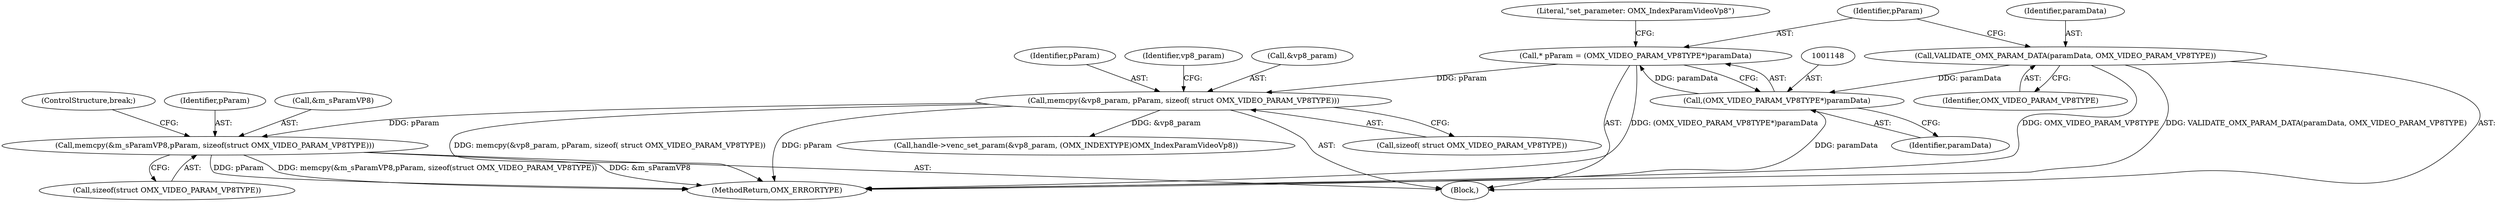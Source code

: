 digraph "0_Android_560ccdb509a7b86186fac0fce1b25bd9a3e6a6e8_7@API" {
"1001190" [label="(Call,memcpy(&m_sParamVP8,pParam, sizeof(struct OMX_VIDEO_PARAM_VP8TYPE)))"];
"1001172" [label="(Call,memcpy(&vp8_param, pParam, sizeof( struct OMX_VIDEO_PARAM_VP8TYPE)))"];
"1001145" [label="(Call,* pParam = (OMX_VIDEO_PARAM_VP8TYPE*)paramData)"];
"1001147" [label="(Call,(OMX_VIDEO_PARAM_VP8TYPE*)paramData)"];
"1001141" [label="(Call,VALIDATE_OMX_PARAM_DATA(paramData, OMX_VIDEO_PARAM_VP8TYPE))"];
"1001175" [label="(Identifier,pParam)"];
"1001146" [label="(Identifier,pParam)"];
"1001182" [label="(Identifier,vp8_param)"];
"1001140" [label="(Block,)"];
"1001180" [label="(Call,handle->venc_set_param(&vp8_param, (OMX_INDEXTYPE)OMX_IndexParamVideoVp8))"];
"1001191" [label="(Call,&m_sParamVP8)"];
"1001196" [label="(ControlStructure,break;)"];
"1001176" [label="(Call,sizeof( struct OMX_VIDEO_PARAM_VP8TYPE))"];
"1001143" [label="(Identifier,OMX_VIDEO_PARAM_VP8TYPE)"];
"1001172" [label="(Call,memcpy(&vp8_param, pParam, sizeof( struct OMX_VIDEO_PARAM_VP8TYPE)))"];
"1001142" [label="(Identifier,paramData)"];
"1001149" [label="(Identifier,paramData)"];
"1001141" [label="(Call,VALIDATE_OMX_PARAM_DATA(paramData, OMX_VIDEO_PARAM_VP8TYPE))"];
"1001152" [label="(Literal,\"set_parameter: OMX_IndexParamVideoVp8\")"];
"1001147" [label="(Call,(OMX_VIDEO_PARAM_VP8TYPE*)paramData)"];
"1001145" [label="(Call,* pParam = (OMX_VIDEO_PARAM_VP8TYPE*)paramData)"];
"1001194" [label="(Call,sizeof(struct OMX_VIDEO_PARAM_VP8TYPE))"];
"1001173" [label="(Call,&vp8_param)"];
"1001190" [label="(Call,memcpy(&m_sParamVP8,pParam, sizeof(struct OMX_VIDEO_PARAM_VP8TYPE)))"];
"1002913" [label="(MethodReturn,OMX_ERRORTYPE)"];
"1001193" [label="(Identifier,pParam)"];
"1001190" -> "1001140"  [label="AST: "];
"1001190" -> "1001194"  [label="CFG: "];
"1001191" -> "1001190"  [label="AST: "];
"1001193" -> "1001190"  [label="AST: "];
"1001194" -> "1001190"  [label="AST: "];
"1001196" -> "1001190"  [label="CFG: "];
"1001190" -> "1002913"  [label="DDG: memcpy(&m_sParamVP8,pParam, sizeof(struct OMX_VIDEO_PARAM_VP8TYPE))"];
"1001190" -> "1002913"  [label="DDG: &m_sParamVP8"];
"1001190" -> "1002913"  [label="DDG: pParam"];
"1001172" -> "1001190"  [label="DDG: pParam"];
"1001172" -> "1001140"  [label="AST: "];
"1001172" -> "1001176"  [label="CFG: "];
"1001173" -> "1001172"  [label="AST: "];
"1001175" -> "1001172"  [label="AST: "];
"1001176" -> "1001172"  [label="AST: "];
"1001182" -> "1001172"  [label="CFG: "];
"1001172" -> "1002913"  [label="DDG: memcpy(&vp8_param, pParam, sizeof( struct OMX_VIDEO_PARAM_VP8TYPE))"];
"1001172" -> "1002913"  [label="DDG: pParam"];
"1001145" -> "1001172"  [label="DDG: pParam"];
"1001172" -> "1001180"  [label="DDG: &vp8_param"];
"1001145" -> "1001140"  [label="AST: "];
"1001145" -> "1001147"  [label="CFG: "];
"1001146" -> "1001145"  [label="AST: "];
"1001147" -> "1001145"  [label="AST: "];
"1001152" -> "1001145"  [label="CFG: "];
"1001145" -> "1002913"  [label="DDG: (OMX_VIDEO_PARAM_VP8TYPE*)paramData"];
"1001147" -> "1001145"  [label="DDG: paramData"];
"1001147" -> "1001149"  [label="CFG: "];
"1001148" -> "1001147"  [label="AST: "];
"1001149" -> "1001147"  [label="AST: "];
"1001147" -> "1002913"  [label="DDG: paramData"];
"1001141" -> "1001147"  [label="DDG: paramData"];
"1001141" -> "1001140"  [label="AST: "];
"1001141" -> "1001143"  [label="CFG: "];
"1001142" -> "1001141"  [label="AST: "];
"1001143" -> "1001141"  [label="AST: "];
"1001146" -> "1001141"  [label="CFG: "];
"1001141" -> "1002913"  [label="DDG: VALIDATE_OMX_PARAM_DATA(paramData, OMX_VIDEO_PARAM_VP8TYPE)"];
"1001141" -> "1002913"  [label="DDG: OMX_VIDEO_PARAM_VP8TYPE"];
}
